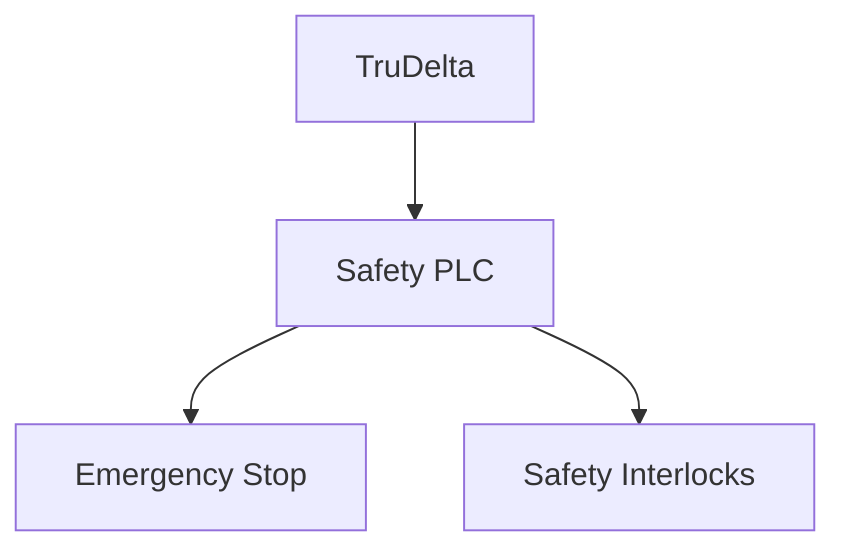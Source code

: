 graph TD
    A[TruDelta] --> B[Safety PLC]
    B --> C[Emergency Stop]
    B --> D[Safety Interlocks]